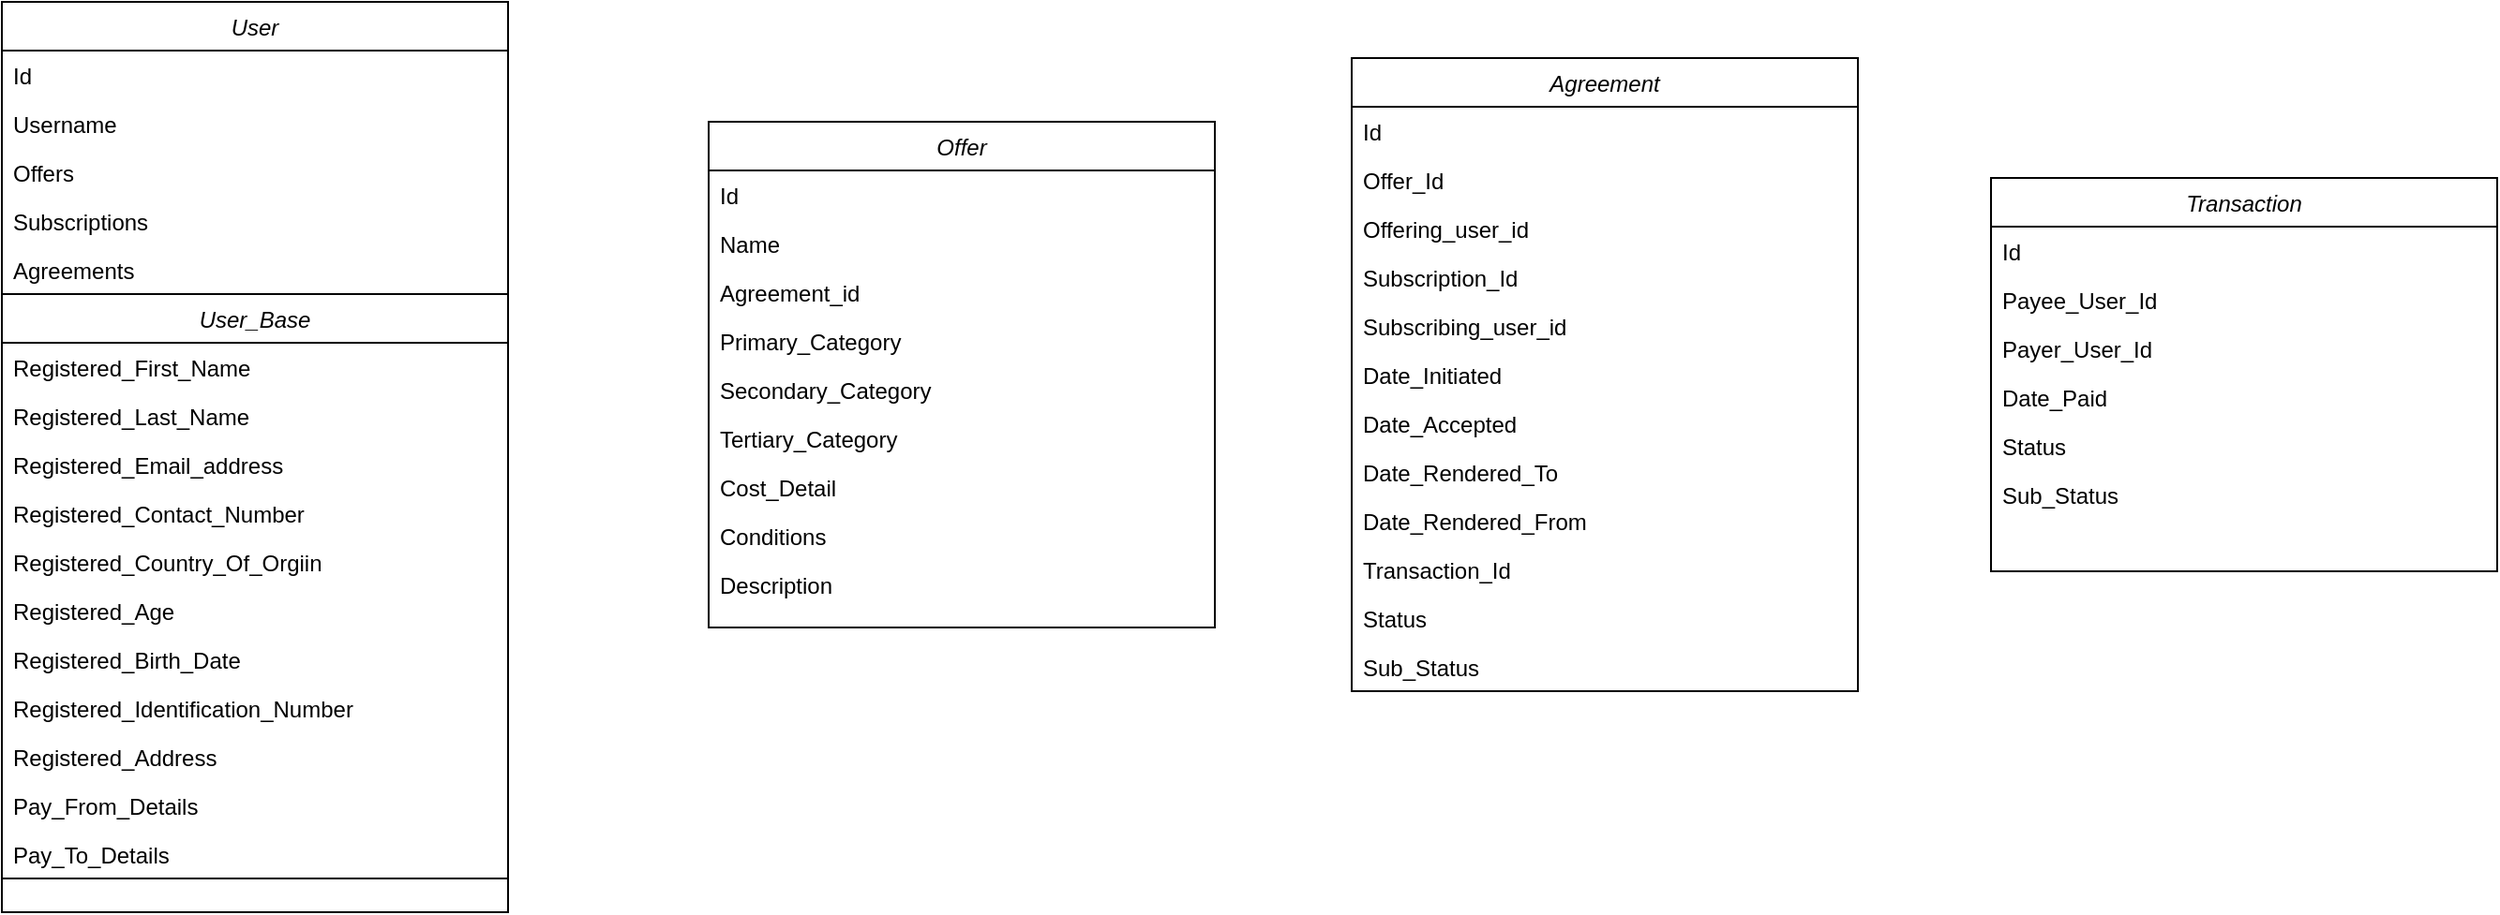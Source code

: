 <mxfile version="24.7.7">
  <diagram id="C5RBs43oDa-KdzZeNtuy" name="Page-1">
    <mxGraphModel dx="1811" dy="1445" grid="1" gridSize="10" guides="1" tooltips="1" connect="1" arrows="1" fold="1" page="1" pageScale="1" pageWidth="827" pageHeight="1169" math="0" shadow="0">
      <root>
        <mxCell id="WIyWlLk6GJQsqaUBKTNV-0" />
        <mxCell id="WIyWlLk6GJQsqaUBKTNV-1" parent="WIyWlLk6GJQsqaUBKTNV-0" />
        <mxCell id="zkfFHV4jXpPFQw0GAbJ--0" value="User" style="swimlane;fontStyle=2;align=center;verticalAlign=top;childLayout=stackLayout;horizontal=1;startSize=26;horizontalStack=0;resizeParent=1;resizeLast=0;collapsible=1;marginBottom=0;rounded=0;shadow=0;strokeWidth=1;" parent="WIyWlLk6GJQsqaUBKTNV-1" vertex="1">
          <mxGeometry x="180" y="70" width="270" height="486" as="geometry">
            <mxRectangle x="230" y="140" width="160" height="26" as="alternateBounds" />
          </mxGeometry>
        </mxCell>
        <mxCell id="TAC077Cs7JDhxwPV42f3-30" value="Id" style="text;align=left;verticalAlign=top;spacingLeft=4;spacingRight=4;overflow=hidden;rotatable=0;points=[[0,0.5],[1,0.5]];portConstraint=eastwest;" vertex="1" parent="zkfFHV4jXpPFQw0GAbJ--0">
          <mxGeometry y="26" width="270" height="26" as="geometry" />
        </mxCell>
        <mxCell id="zkfFHV4jXpPFQw0GAbJ--1" value="Username" style="text;align=left;verticalAlign=top;spacingLeft=4;spacingRight=4;overflow=hidden;rotatable=0;points=[[0,0.5],[1,0.5]];portConstraint=eastwest;" parent="zkfFHV4jXpPFQw0GAbJ--0" vertex="1">
          <mxGeometry y="52" width="270" height="26" as="geometry" />
        </mxCell>
        <mxCell id="TAC077Cs7JDhxwPV42f3-20" value="Offers" style="text;align=left;verticalAlign=top;spacingLeft=4;spacingRight=4;overflow=hidden;rotatable=0;points=[[0,0.5],[1,0.5]];portConstraint=eastwest;" vertex="1" parent="zkfFHV4jXpPFQw0GAbJ--0">
          <mxGeometry y="78" width="270" height="26" as="geometry" />
        </mxCell>
        <mxCell id="TAC077Cs7JDhxwPV42f3-21" value="Subscriptions" style="text;align=left;verticalAlign=top;spacingLeft=4;spacingRight=4;overflow=hidden;rotatable=0;points=[[0,0.5],[1,0.5]];portConstraint=eastwest;" vertex="1" parent="zkfFHV4jXpPFQw0GAbJ--0">
          <mxGeometry y="104" width="270" height="26" as="geometry" />
        </mxCell>
        <mxCell id="TAC077Cs7JDhxwPV42f3-36" value="Agreements" style="text;align=left;verticalAlign=top;spacingLeft=4;spacingRight=4;overflow=hidden;rotatable=0;points=[[0,0.5],[1,0.5]];portConstraint=eastwest;" vertex="1" parent="zkfFHV4jXpPFQw0GAbJ--0">
          <mxGeometry y="130" width="270" height="26" as="geometry" />
        </mxCell>
        <mxCell id="TAC077Cs7JDhxwPV42f3-6" value="User_Base" style="swimlane;fontStyle=2;align=center;verticalAlign=top;childLayout=stackLayout;horizontal=1;startSize=26;horizontalStack=0;resizeParent=1;resizeLast=0;collapsible=1;marginBottom=0;rounded=0;shadow=0;strokeWidth=1;" vertex="1" parent="zkfFHV4jXpPFQw0GAbJ--0">
          <mxGeometry y="156" width="270" height="312" as="geometry">
            <mxRectangle y="156" width="270" height="26" as="alternateBounds" />
          </mxGeometry>
        </mxCell>
        <mxCell id="TAC077Cs7JDhxwPV42f3-8" value="Registered_First_Name" style="text;align=left;verticalAlign=top;spacingLeft=4;spacingRight=4;overflow=hidden;rotatable=0;points=[[0,0.5],[1,0.5]];portConstraint=eastwest;rounded=0;shadow=0;html=0;" vertex="1" parent="TAC077Cs7JDhxwPV42f3-6">
          <mxGeometry y="26" width="270" height="26" as="geometry" />
        </mxCell>
        <mxCell id="TAC077Cs7JDhxwPV42f3-9" value="Registered_Last_Name" style="text;align=left;verticalAlign=top;spacingLeft=4;spacingRight=4;overflow=hidden;rotatable=0;points=[[0,0.5],[1,0.5]];portConstraint=eastwest;rounded=0;shadow=0;html=0;" vertex="1" parent="TAC077Cs7JDhxwPV42f3-6">
          <mxGeometry y="52" width="270" height="26" as="geometry" />
        </mxCell>
        <mxCell id="TAC077Cs7JDhxwPV42f3-10" value="Registered_Email_address" style="text;align=left;verticalAlign=top;spacingLeft=4;spacingRight=4;overflow=hidden;rotatable=0;points=[[0,0.5],[1,0.5]];portConstraint=eastwest;rounded=0;shadow=0;html=0;" vertex="1" parent="TAC077Cs7JDhxwPV42f3-6">
          <mxGeometry y="78" width="270" height="26" as="geometry" />
        </mxCell>
        <mxCell id="TAC077Cs7JDhxwPV42f3-11" value="Registered_Contact_Number" style="text;align=left;verticalAlign=top;spacingLeft=4;spacingRight=4;overflow=hidden;rotatable=0;points=[[0,0.5],[1,0.5]];portConstraint=eastwest;rounded=0;shadow=0;html=0;" vertex="1" parent="TAC077Cs7JDhxwPV42f3-6">
          <mxGeometry y="104" width="270" height="26" as="geometry" />
        </mxCell>
        <mxCell id="TAC077Cs7JDhxwPV42f3-12" value="Registered_Country_Of_Orgiin" style="text;align=left;verticalAlign=top;spacingLeft=4;spacingRight=4;overflow=hidden;rotatable=0;points=[[0,0.5],[1,0.5]];portConstraint=eastwest;rounded=0;shadow=0;html=0;" vertex="1" parent="TAC077Cs7JDhxwPV42f3-6">
          <mxGeometry y="130" width="270" height="26" as="geometry" />
        </mxCell>
        <mxCell id="TAC077Cs7JDhxwPV42f3-13" value="Registered_Age" style="text;align=left;verticalAlign=top;spacingLeft=4;spacingRight=4;overflow=hidden;rotatable=0;points=[[0,0.5],[1,0.5]];portConstraint=eastwest;rounded=0;shadow=0;html=0;" vertex="1" parent="TAC077Cs7JDhxwPV42f3-6">
          <mxGeometry y="156" width="270" height="26" as="geometry" />
        </mxCell>
        <mxCell id="TAC077Cs7JDhxwPV42f3-14" value="Registered_Birth_Date" style="text;align=left;verticalAlign=top;spacingLeft=4;spacingRight=4;overflow=hidden;rotatable=0;points=[[0,0.5],[1,0.5]];portConstraint=eastwest;rounded=0;shadow=0;html=0;" vertex="1" parent="TAC077Cs7JDhxwPV42f3-6">
          <mxGeometry y="182" width="270" height="26" as="geometry" />
        </mxCell>
        <mxCell id="TAC077Cs7JDhxwPV42f3-19" value="Registered_Identification_Number" style="text;align=left;verticalAlign=top;spacingLeft=4;spacingRight=4;overflow=hidden;rotatable=0;points=[[0,0.5],[1,0.5]];portConstraint=eastwest;rounded=0;shadow=0;html=0;" vertex="1" parent="TAC077Cs7JDhxwPV42f3-6">
          <mxGeometry y="208" width="270" height="26" as="geometry" />
        </mxCell>
        <mxCell id="TAC077Cs7JDhxwPV42f3-37" value="Registered_Address" style="text;align=left;verticalAlign=top;spacingLeft=4;spacingRight=4;overflow=hidden;rotatable=0;points=[[0,0.5],[1,0.5]];portConstraint=eastwest;rounded=0;shadow=0;html=0;" vertex="1" parent="TAC077Cs7JDhxwPV42f3-6">
          <mxGeometry y="234" width="270" height="26" as="geometry" />
        </mxCell>
        <mxCell id="TAC077Cs7JDhxwPV42f3-44" value="Pay_From_Details" style="text;align=left;verticalAlign=top;spacingLeft=4;spacingRight=4;overflow=hidden;rotatable=0;points=[[0,0.5],[1,0.5]];portConstraint=eastwest;rounded=0;shadow=0;html=0;" vertex="1" parent="TAC077Cs7JDhxwPV42f3-6">
          <mxGeometry y="260" width="270" height="26" as="geometry" />
        </mxCell>
        <mxCell id="TAC077Cs7JDhxwPV42f3-45" value="Pay_To_Details" style="text;align=left;verticalAlign=top;spacingLeft=4;spacingRight=4;overflow=hidden;rotatable=0;points=[[0,0.5],[1,0.5]];portConstraint=eastwest;rounded=0;shadow=0;html=0;" vertex="1" parent="TAC077Cs7JDhxwPV42f3-6">
          <mxGeometry y="286" width="270" height="26" as="geometry" />
        </mxCell>
        <mxCell id="TAC077Cs7JDhxwPV42f3-22" value="Offer" style="swimlane;fontStyle=2;align=center;verticalAlign=top;childLayout=stackLayout;horizontal=1;startSize=26;horizontalStack=0;resizeParent=1;resizeLast=0;collapsible=1;marginBottom=0;rounded=0;shadow=0;strokeWidth=1;" vertex="1" parent="WIyWlLk6GJQsqaUBKTNV-1">
          <mxGeometry x="557" y="134" width="270" height="270" as="geometry">
            <mxRectangle x="230" y="140" width="160" height="26" as="alternateBounds" />
          </mxGeometry>
        </mxCell>
        <mxCell id="TAC077Cs7JDhxwPV42f3-31" value="Id" style="text;align=left;verticalAlign=top;spacingLeft=4;spacingRight=4;overflow=hidden;rotatable=0;points=[[0,0.5],[1,0.5]];portConstraint=eastwest;" vertex="1" parent="TAC077Cs7JDhxwPV42f3-22">
          <mxGeometry y="26" width="270" height="26" as="geometry" />
        </mxCell>
        <mxCell id="TAC077Cs7JDhxwPV42f3-51" value="Name" style="text;align=left;verticalAlign=top;spacingLeft=4;spacingRight=4;overflow=hidden;rotatable=0;points=[[0,0.5],[1,0.5]];portConstraint=eastwest;" vertex="1" parent="TAC077Cs7JDhxwPV42f3-22">
          <mxGeometry y="52" width="270" height="26" as="geometry" />
        </mxCell>
        <mxCell id="TAC077Cs7JDhxwPV42f3-76" value="Agreement_id" style="text;align=left;verticalAlign=top;spacingLeft=4;spacingRight=4;overflow=hidden;rotatable=0;points=[[0,0.5],[1,0.5]];portConstraint=eastwest;" vertex="1" parent="TAC077Cs7JDhxwPV42f3-22">
          <mxGeometry y="78" width="270" height="26" as="geometry" />
        </mxCell>
        <mxCell id="TAC077Cs7JDhxwPV42f3-34" value="Primary_Category " style="text;align=left;verticalAlign=top;spacingLeft=4;spacingRight=4;overflow=hidden;rotatable=0;points=[[0,0.5],[1,0.5]];portConstraint=eastwest;" vertex="1" parent="TAC077Cs7JDhxwPV42f3-22">
          <mxGeometry y="104" width="270" height="26" as="geometry" />
        </mxCell>
        <mxCell id="TAC077Cs7JDhxwPV42f3-33" value="Secondary_Category " style="text;align=left;verticalAlign=top;spacingLeft=4;spacingRight=4;overflow=hidden;rotatable=0;points=[[0,0.5],[1,0.5]];portConstraint=eastwest;" vertex="1" parent="TAC077Cs7JDhxwPV42f3-22">
          <mxGeometry y="130" width="270" height="26" as="geometry" />
        </mxCell>
        <mxCell id="TAC077Cs7JDhxwPV42f3-55" value="Tertiary_Category " style="text;align=left;verticalAlign=top;spacingLeft=4;spacingRight=4;overflow=hidden;rotatable=0;points=[[0,0.5],[1,0.5]];portConstraint=eastwest;" vertex="1" parent="TAC077Cs7JDhxwPV42f3-22">
          <mxGeometry y="156" width="270" height="26" as="geometry" />
        </mxCell>
        <mxCell id="TAC077Cs7JDhxwPV42f3-52" value="Cost_Detail" style="text;align=left;verticalAlign=top;spacingLeft=4;spacingRight=4;overflow=hidden;rotatable=0;points=[[0,0.5],[1,0.5]];portConstraint=eastwest;" vertex="1" parent="TAC077Cs7JDhxwPV42f3-22">
          <mxGeometry y="182" width="270" height="26" as="geometry" />
        </mxCell>
        <mxCell id="TAC077Cs7JDhxwPV42f3-53" value="Conditions" style="text;align=left;verticalAlign=top;spacingLeft=4;spacingRight=4;overflow=hidden;rotatable=0;points=[[0,0.5],[1,0.5]];portConstraint=eastwest;" vertex="1" parent="TAC077Cs7JDhxwPV42f3-22">
          <mxGeometry y="208" width="270" height="26" as="geometry" />
        </mxCell>
        <mxCell id="TAC077Cs7JDhxwPV42f3-54" value="Description" style="text;align=left;verticalAlign=top;spacingLeft=4;spacingRight=4;overflow=hidden;rotatable=0;points=[[0,0.5],[1,0.5]];portConstraint=eastwest;" vertex="1" parent="TAC077Cs7JDhxwPV42f3-22">
          <mxGeometry y="234" width="270" height="36" as="geometry" />
        </mxCell>
        <mxCell id="TAC077Cs7JDhxwPV42f3-38" value="Agreement" style="swimlane;fontStyle=2;align=center;verticalAlign=top;childLayout=stackLayout;horizontal=1;startSize=26;horizontalStack=0;resizeParent=1;resizeLast=0;collapsible=1;marginBottom=0;rounded=0;shadow=0;strokeWidth=1;" vertex="1" parent="WIyWlLk6GJQsqaUBKTNV-1">
          <mxGeometry x="900" y="100" width="270" height="338" as="geometry">
            <mxRectangle x="230" y="140" width="160" height="26" as="alternateBounds" />
          </mxGeometry>
        </mxCell>
        <mxCell id="TAC077Cs7JDhxwPV42f3-77" value="Id" style="text;align=left;verticalAlign=top;spacingLeft=4;spacingRight=4;overflow=hidden;rotatable=0;points=[[0,0.5],[1,0.5]];portConstraint=eastwest;" vertex="1" parent="TAC077Cs7JDhxwPV42f3-38">
          <mxGeometry y="26" width="270" height="26" as="geometry" />
        </mxCell>
        <mxCell id="TAC077Cs7JDhxwPV42f3-74" value="Offer_Id" style="text;align=left;verticalAlign=top;spacingLeft=4;spacingRight=4;overflow=hidden;rotatable=0;points=[[0,0.5],[1,0.5]];portConstraint=eastwest;" vertex="1" parent="TAC077Cs7JDhxwPV42f3-38">
          <mxGeometry y="52" width="270" height="26" as="geometry" />
        </mxCell>
        <mxCell id="TAC077Cs7JDhxwPV42f3-39" value="Offering_user_id" style="text;align=left;verticalAlign=top;spacingLeft=4;spacingRight=4;overflow=hidden;rotatable=0;points=[[0,0.5],[1,0.5]];portConstraint=eastwest;" vertex="1" parent="TAC077Cs7JDhxwPV42f3-38">
          <mxGeometry y="78" width="270" height="26" as="geometry" />
        </mxCell>
        <mxCell id="TAC077Cs7JDhxwPV42f3-75" value="Subscription_Id" style="text;align=left;verticalAlign=top;spacingLeft=4;spacingRight=4;overflow=hidden;rotatable=0;points=[[0,0.5],[1,0.5]];portConstraint=eastwest;" vertex="1" parent="TAC077Cs7JDhxwPV42f3-38">
          <mxGeometry y="104" width="270" height="26" as="geometry" />
        </mxCell>
        <mxCell id="TAC077Cs7JDhxwPV42f3-40" value="Subscribing_user_id" style="text;align=left;verticalAlign=top;spacingLeft=4;spacingRight=4;overflow=hidden;rotatable=0;points=[[0,0.5],[1,0.5]];portConstraint=eastwest;" vertex="1" parent="TAC077Cs7JDhxwPV42f3-38">
          <mxGeometry y="130" width="270" height="26" as="geometry" />
        </mxCell>
        <mxCell id="TAC077Cs7JDhxwPV42f3-47" value="Date_Initiated" style="text;align=left;verticalAlign=top;spacingLeft=4;spacingRight=4;overflow=hidden;rotatable=0;points=[[0,0.5],[1,0.5]];portConstraint=eastwest;" vertex="1" parent="TAC077Cs7JDhxwPV42f3-38">
          <mxGeometry y="156" width="270" height="26" as="geometry" />
        </mxCell>
        <mxCell id="TAC077Cs7JDhxwPV42f3-48" value="Date_Accepted" style="text;align=left;verticalAlign=top;spacingLeft=4;spacingRight=4;overflow=hidden;rotatable=0;points=[[0,0.5],[1,0.5]];portConstraint=eastwest;" vertex="1" parent="TAC077Cs7JDhxwPV42f3-38">
          <mxGeometry y="182" width="270" height="26" as="geometry" />
        </mxCell>
        <mxCell id="TAC077Cs7JDhxwPV42f3-50" value="Date_Rendered_To" style="text;align=left;verticalAlign=top;spacingLeft=4;spacingRight=4;overflow=hidden;rotatable=0;points=[[0,0.5],[1,0.5]];portConstraint=eastwest;" vertex="1" parent="TAC077Cs7JDhxwPV42f3-38">
          <mxGeometry y="208" width="270" height="26" as="geometry" />
        </mxCell>
        <mxCell id="TAC077Cs7JDhxwPV42f3-49" value="Date_Rendered_From" style="text;align=left;verticalAlign=top;spacingLeft=4;spacingRight=4;overflow=hidden;rotatable=0;points=[[0,0.5],[1,0.5]];portConstraint=eastwest;" vertex="1" parent="TAC077Cs7JDhxwPV42f3-38">
          <mxGeometry y="234" width="270" height="26" as="geometry" />
        </mxCell>
        <mxCell id="TAC077Cs7JDhxwPV42f3-60" value="Transaction_Id" style="text;align=left;verticalAlign=top;spacingLeft=4;spacingRight=4;overflow=hidden;rotatable=0;points=[[0,0.5],[1,0.5]];portConstraint=eastwest;" vertex="1" parent="TAC077Cs7JDhxwPV42f3-38">
          <mxGeometry y="260" width="270" height="26" as="geometry" />
        </mxCell>
        <mxCell id="TAC077Cs7JDhxwPV42f3-58" value="Status" style="text;align=left;verticalAlign=top;spacingLeft=4;spacingRight=4;overflow=hidden;rotatable=0;points=[[0,0.5],[1,0.5]];portConstraint=eastwest;" vertex="1" parent="TAC077Cs7JDhxwPV42f3-38">
          <mxGeometry y="286" width="270" height="26" as="geometry" />
        </mxCell>
        <mxCell id="TAC077Cs7JDhxwPV42f3-59" value="Sub_Status" style="text;align=left;verticalAlign=top;spacingLeft=4;spacingRight=4;overflow=hidden;rotatable=0;points=[[0,0.5],[1,0.5]];portConstraint=eastwest;" vertex="1" parent="TAC077Cs7JDhxwPV42f3-38">
          <mxGeometry y="312" width="270" height="26" as="geometry" />
        </mxCell>
        <mxCell id="TAC077Cs7JDhxwPV42f3-61" value="Transaction" style="swimlane;fontStyle=2;align=center;verticalAlign=top;childLayout=stackLayout;horizontal=1;startSize=26;horizontalStack=0;resizeParent=1;resizeLast=0;collapsible=1;marginBottom=0;rounded=0;shadow=0;strokeWidth=1;" vertex="1" parent="WIyWlLk6GJQsqaUBKTNV-1">
          <mxGeometry x="1241" y="164" width="270" height="210" as="geometry">
            <mxRectangle x="230" y="140" width="160" height="26" as="alternateBounds" />
          </mxGeometry>
        </mxCell>
        <mxCell id="TAC077Cs7JDhxwPV42f3-62" value="Id" style="text;align=left;verticalAlign=top;spacingLeft=4;spacingRight=4;overflow=hidden;rotatable=0;points=[[0,0.5],[1,0.5]];portConstraint=eastwest;" vertex="1" parent="TAC077Cs7JDhxwPV42f3-61">
          <mxGeometry y="26" width="270" height="26" as="geometry" />
        </mxCell>
        <mxCell id="TAC077Cs7JDhxwPV42f3-67" value="Payee_User_Id" style="text;align=left;verticalAlign=top;spacingLeft=4;spacingRight=4;overflow=hidden;rotatable=0;points=[[0,0.5],[1,0.5]];portConstraint=eastwest;" vertex="1" parent="TAC077Cs7JDhxwPV42f3-61">
          <mxGeometry y="52" width="270" height="26" as="geometry" />
        </mxCell>
        <mxCell id="TAC077Cs7JDhxwPV42f3-68" value="Payer_User_Id" style="text;align=left;verticalAlign=top;spacingLeft=4;spacingRight=4;overflow=hidden;rotatable=0;points=[[0,0.5],[1,0.5]];portConstraint=eastwest;" vertex="1" parent="TAC077Cs7JDhxwPV42f3-61">
          <mxGeometry y="78" width="270" height="26" as="geometry" />
        </mxCell>
        <mxCell id="TAC077Cs7JDhxwPV42f3-69" value="Date_Paid" style="text;align=left;verticalAlign=top;spacingLeft=4;spacingRight=4;overflow=hidden;rotatable=0;points=[[0,0.5],[1,0.5]];portConstraint=eastwest;" vertex="1" parent="TAC077Cs7JDhxwPV42f3-61">
          <mxGeometry y="104" width="270" height="26" as="geometry" />
        </mxCell>
        <mxCell id="TAC077Cs7JDhxwPV42f3-70" value="Status" style="text;align=left;verticalAlign=top;spacingLeft=4;spacingRight=4;overflow=hidden;rotatable=0;points=[[0,0.5],[1,0.5]];portConstraint=eastwest;" vertex="1" parent="TAC077Cs7JDhxwPV42f3-61">
          <mxGeometry y="130" width="270" height="26" as="geometry" />
        </mxCell>
        <mxCell id="TAC077Cs7JDhxwPV42f3-71" value="Sub_Status" style="text;align=left;verticalAlign=top;spacingLeft=4;spacingRight=4;overflow=hidden;rotatable=0;points=[[0,0.5],[1,0.5]];portConstraint=eastwest;" vertex="1" parent="TAC077Cs7JDhxwPV42f3-61">
          <mxGeometry y="156" width="270" height="26" as="geometry" />
        </mxCell>
      </root>
    </mxGraphModel>
  </diagram>
</mxfile>
